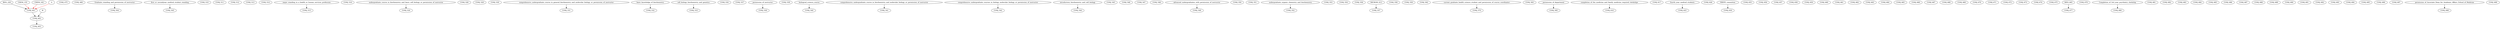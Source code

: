 digraph G {
    edge [color=black];
    BIOL_220 -> CONJ_401;
    edge [color=red];
    CHEM_155 -> CONJ_401;
    CHEM_162 -> CONJ_401;
    A -> CONJ_401;
    edge [color=black];
    CONJ_401 -> CONJ_402;
    W -> CONJ_402;
    edge [color=black];
    CONJ_402 -> CONJ_403;
    CONJ_475;
    CONJ_480;
    edge [color=black];
    Graduate_standing_and_permission_of_instructor -> CONJ_504;
    edge [color=black];
    first_or_secondyear_medical_student_standing -> CONJ_505;
    CONJ_510;
    CONJ_511;
    CONJ_512;
    CONJ_513;
    CONJ_514;
    edge [color=black];
    major_standing_in_a_health_or_human_services_profession -> CONJ_515;
    CONJ_516;
    edge [color=black];
    undergraduate_course_in_biochemistry_and_basic_cell_biology_or_permission_of_instructor -> CONJ_524;
    CONJ_526;
    CONJ_529;
    CONJ_530;
    edge [color=black];
    comprehensive_undergraduate_course_in_general_biochemistry_and_molecular_biology_or_permission_of_instructor -> CONJ_531;
    edge [color=black];
    basic_knowledge_of_biochemistry -> CONJ_532;
    edge [color=black];
    cell_biology_biochemistry_and_genetics -> CONJ_533;
    CONJ_534;
    CONJ_537;
    edge [color=black];
    permission_of_instructor -> CONJ_538;
    CONJ_539;
    edge [color=black];
    biological_science_course -> CONJ_540;
    edge [color=black];
    comprehensive_undergraduate_course_in_biochemistry_and_molecular_biology_or_permission_of_instructor -> CONJ_541;
    edge [color=black];
    comprehensive_undergraduate_courses_in_biology_molecular_biology_or_permission_of_instructor -> CONJ_542;
    edge [color=black];
    introductory_biochemistry_and_cell_biology -> CONJ_544;
    CONJ_545;
    CONJ_546;
    CONJ_547;
    CONJ_548;
    edge [color=black];
    advanced_undergraduates_with_permission_of_instructor -> CONJ_549;
    CONJ_550;
    CONJ_551;
    edge [color=black];
    undergraduate_organic_chemistry_and_biochemistry -> CONJ_552;
    CONJ_553;
    CONJ_554;
    CONJ_556;
    edge [color=black];
    MICROM_412 -> CONJ_557;
    CONJ_558;
    CONJ_559;
    CONJ_562;
    edge [color=black];
    current_graduate_health_science_student_and_permission_of_course_coordinator -> CONJ_570;
    CONJ_583;
    edge [color=black];
    permission_of_department -> CONJ_585;
    edge [color=black];
    completion_of_the_medicine_and_family_medicine_required_clerkships -> CONJ_616;
    CONJ_617;
    edge [color=black];
    fourth_year_medical_students -> CONJ_625;
    CONJ_626;
    edge [color=black];
    WRITE_committee -> CONJ_630;
    CONJ_655;
    CONJ_656;
    CONJ_657;
    CONJ_658;
    CONJ_659;
    CONJ_660;
    CONJ_661;
    CONJ_662;
    CONJ_663;
    CONJ_664;
    CONJ_665;
    CONJ_666;
    CONJ_667;
    CONJ_668;
    CONJ_669;
    CONJ_670;
    CONJ_671;
    CONJ_672;
    CONJ_673;
    CONJ_674;
    CONJ_675;
    edge [color=black];
    MED_665 -> CONJ_677;
    CONJ_679;
    edge [color=black];
    Completion_of_3rd_year_psychiatry_clerkship -> CONJ_680;
    CONJ_681;
    CONJ_682;
    CONJ_683;
    CONJ_684;
    CONJ_685;
    CONJ_686;
    CONJ_687;
    CONJ_688;
    CONJ_689;
    CONJ_690;
    CONJ_691;
    CONJ_692;
    CONJ_693;
    CONJ_694;
    CONJ_695;
    CONJ_696;
    CONJ_697;
    edge [color=black];
    permission_of_Associate_Dean_for_Academic_Affairs_School_of_Medicine -> CONJ_698;
    CONJ_699;
}
